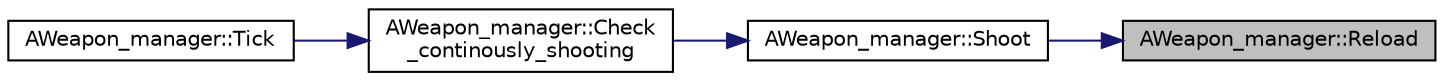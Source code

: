 digraph "AWeapon_manager::Reload"
{
 // LATEX_PDF_SIZE
  edge [fontname="Helvetica",fontsize="10",labelfontname="Helvetica",labelfontsize="10"];
  node [fontname="Helvetica",fontsize="10",shape=record];
  rankdir="RL";
  Node1 [label="AWeapon_manager::Reload",height=0.2,width=0.4,color="black", fillcolor="grey75", style="filled", fontcolor="black",tooltip="재장전"];
  Node1 -> Node2 [dir="back",color="midnightblue",fontsize="10",style="solid"];
  Node2 [label="AWeapon_manager::Shoot",height=0.2,width=0.4,color="black", fillcolor="white", style="filled",URL="$class_a_weapon__manager.html#a00e6ba3b8d3581fd1b4ad4a9bc42a380",tooltip="발사"];
  Node2 -> Node3 [dir="back",color="midnightblue",fontsize="10",style="solid"];
  Node3 [label="AWeapon_manager::Check\l_continously_shooting",height=0.2,width=0.4,color="black", fillcolor="white", style="filled",URL="$class_a_weapon__manager.html#a155b421787c05c6bae54fa6f31bfc98f",tooltip="연사 하고있는 중인지 체크"];
  Node3 -> Node4 [dir="back",color="midnightblue",fontsize="10",style="solid"];
  Node4 [label="AWeapon_manager::Tick",height=0.2,width=0.4,color="black", fillcolor="white", style="filled",URL="$class_a_weapon__manager.html#a528667f81dfc4ce769af87d6f486778b",tooltip=" "];
}
